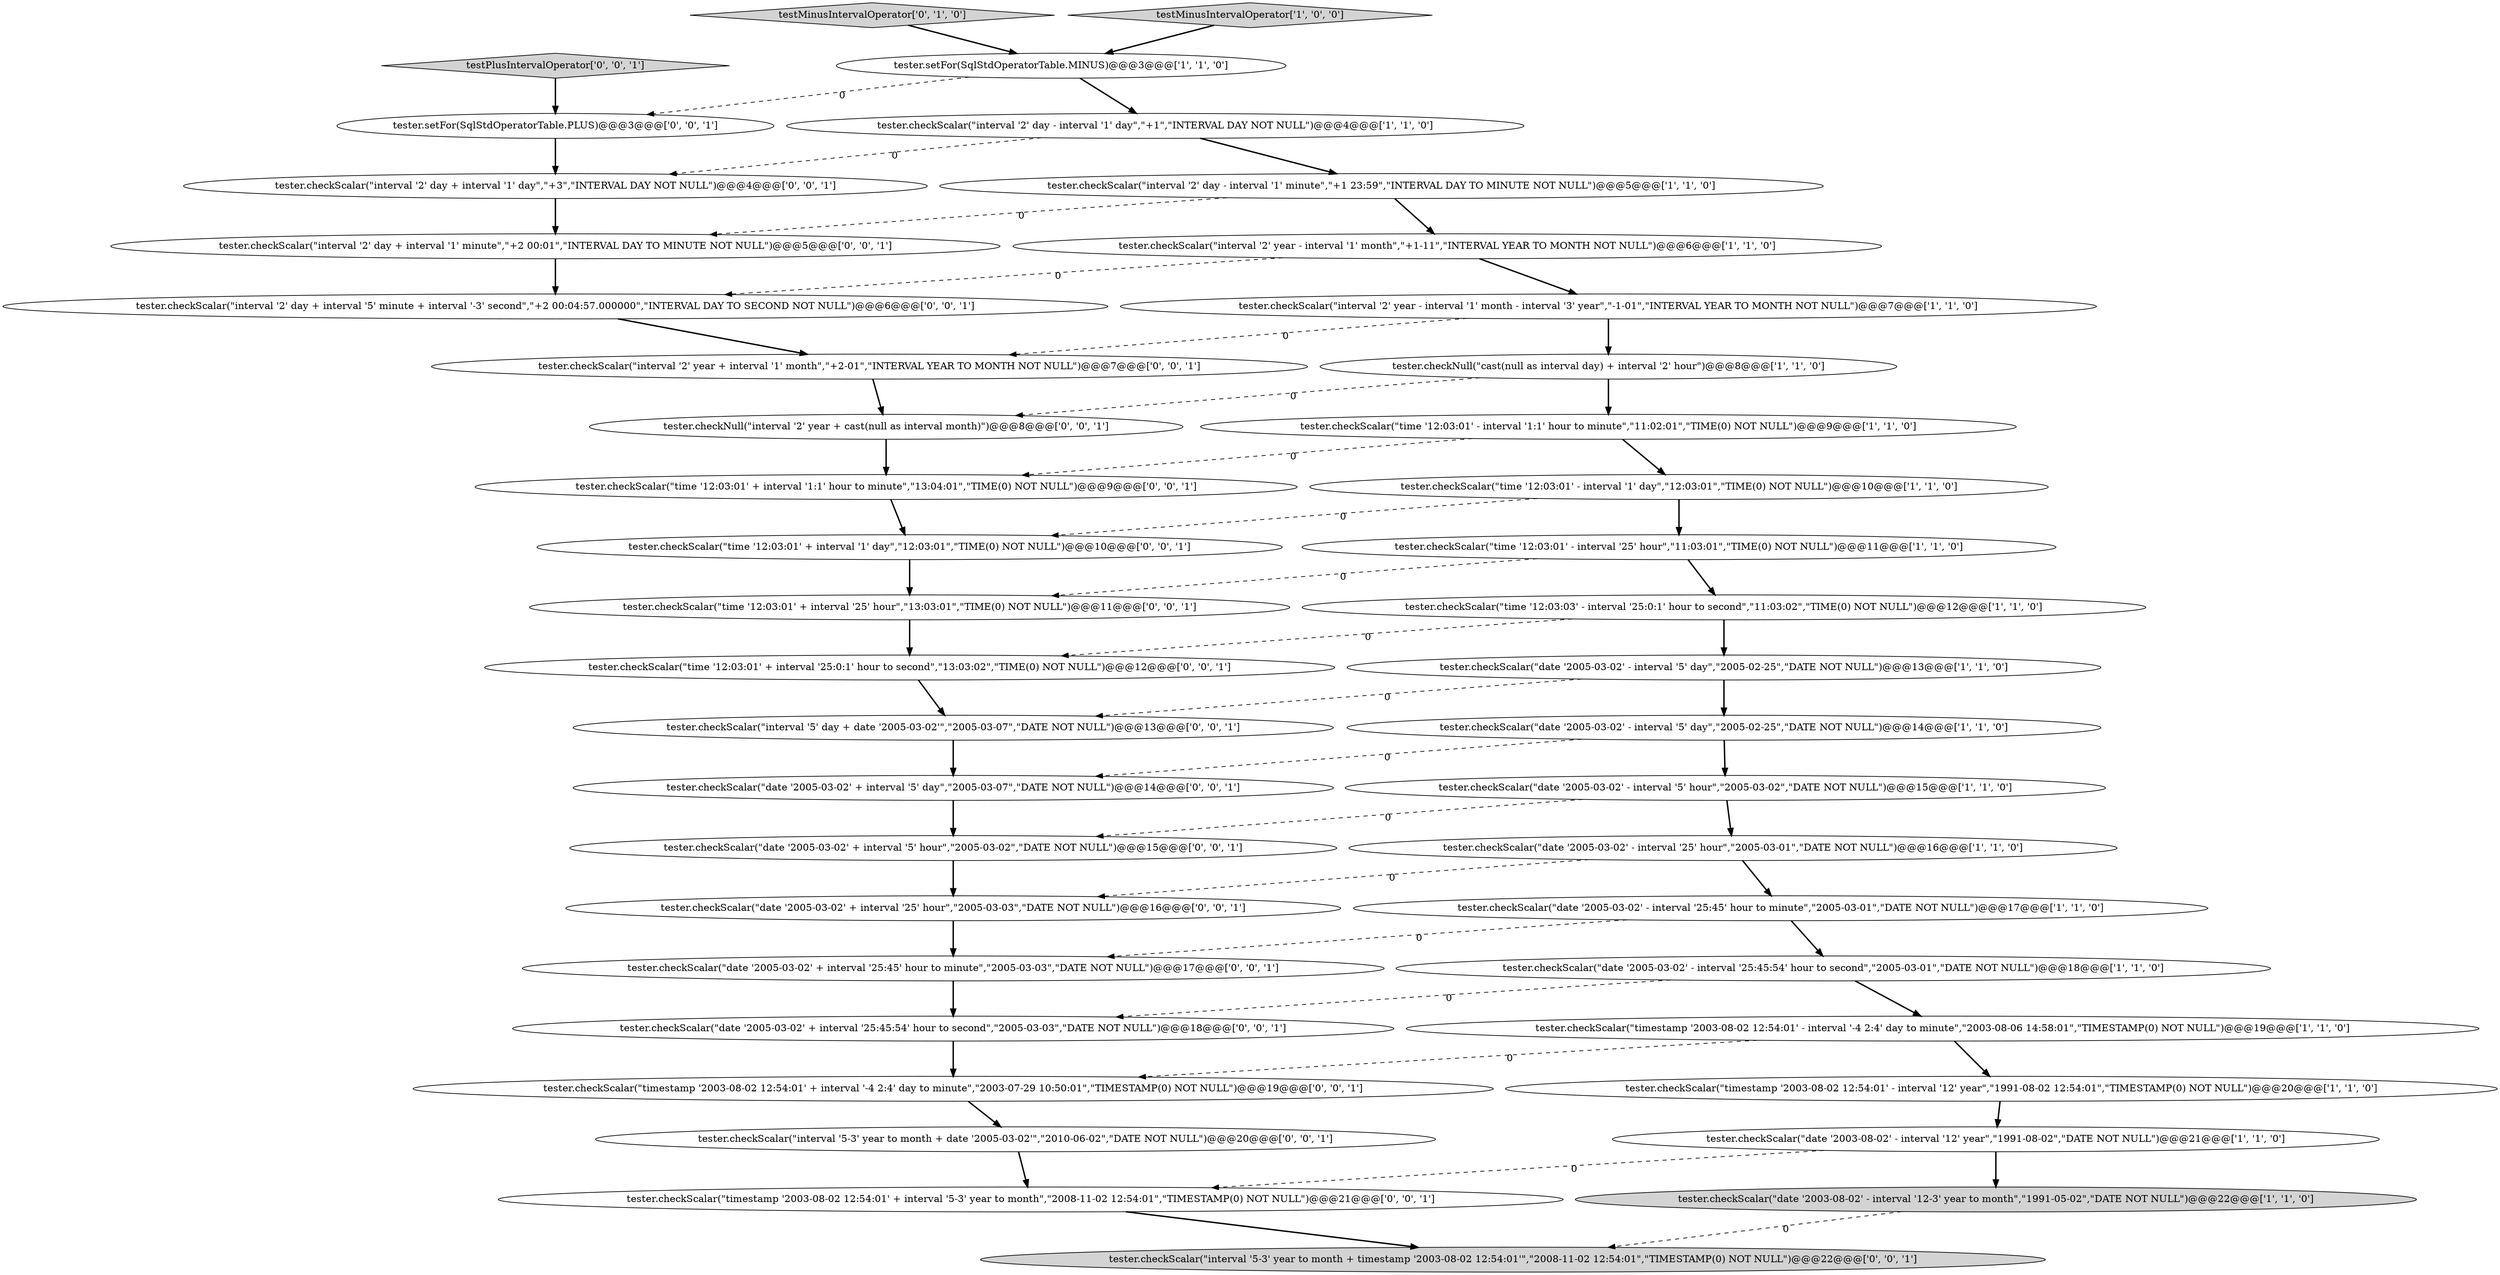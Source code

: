 digraph {
27 [style = filled, label = "tester.checkScalar(\"interval '2' day + interval '1' minute\",\"+2 00:01\",\"INTERVAL DAY TO MINUTE NOT NULL\")@@@5@@@['0', '0', '1']", fillcolor = white, shape = ellipse image = "AAA0AAABBB3BBB"];
28 [style = filled, label = "tester.checkScalar(\"date '2005-03-02' + interval '25' hour\",\"2005-03-03\",\"DATE NOT NULL\")@@@16@@@['0', '0', '1']", fillcolor = white, shape = ellipse image = "AAA0AAABBB3BBB"];
36 [style = filled, label = "tester.checkScalar(\"date '2005-03-02' + interval '5' day\",\"2005-03-07\",\"DATE NOT NULL\")@@@14@@@['0', '0', '1']", fillcolor = white, shape = ellipse image = "AAA0AAABBB3BBB"];
8 [style = filled, label = "tester.checkScalar(\"interval '2' day - interval '1' day\",\"+1\",\"INTERVAL DAY NOT NULL\")@@@4@@@['1', '1', '0']", fillcolor = white, shape = ellipse image = "AAA0AAABBB1BBB"];
4 [style = filled, label = "tester.checkScalar(\"date '2005-03-02' - interval '25:45:54' hour to second\",\"2005-03-01\",\"DATE NOT NULL\")@@@18@@@['1', '1', '0']", fillcolor = white, shape = ellipse image = "AAA0AAABBB1BBB"];
22 [style = filled, label = "tester.checkScalar(\"interval '2' day + interval '5' minute + interval '-3' second\",\"+2 00:04:57.000000\",\"INTERVAL DAY TO SECOND NOT NULL\")@@@6@@@['0', '0', '1']", fillcolor = white, shape = ellipse image = "AAA0AAABBB3BBB"];
37 [style = filled, label = "tester.checkNull(\"interval '2' year + cast(null as interval month)\")@@@8@@@['0', '0', '1']", fillcolor = white, shape = ellipse image = "AAA0AAABBB3BBB"];
30 [style = filled, label = "tester.checkScalar(\"interval '5-3' year to month + timestamp '2003-08-02 12:54:01'\",\"2008-11-02 12:54:01\",\"TIMESTAMP(0) NOT NULL\")@@@22@@@['0', '0', '1']", fillcolor = lightgray, shape = ellipse image = "AAA0AAABBB3BBB"];
25 [style = filled, label = "tester.checkScalar(\"interval '5-3' year to month + date '2005-03-02'\",\"2010-06-02\",\"DATE NOT NULL\")@@@20@@@['0', '0', '1']", fillcolor = white, shape = ellipse image = "AAA0AAABBB3BBB"];
26 [style = filled, label = "tester.checkScalar(\"date '2005-03-02' + interval '25:45:54' hour to second\",\"2005-03-03\",\"DATE NOT NULL\")@@@18@@@['0', '0', '1']", fillcolor = white, shape = ellipse image = "AAA0AAABBB3BBB"];
18 [style = filled, label = "tester.checkScalar(\"date '2003-08-02' - interval '12-3' year to month\",\"1991-05-02\",\"DATE NOT NULL\")@@@22@@@['1', '1', '0']", fillcolor = lightgray, shape = ellipse image = "AAA0AAABBB1BBB"];
1 [style = filled, label = "tester.checkScalar(\"timestamp '2003-08-02 12:54:01' - interval '-4 2:4' day to minute\",\"2003-08-06 14:58:01\",\"TIMESTAMP(0) NOT NULL\")@@@19@@@['1', '1', '0']", fillcolor = white, shape = ellipse image = "AAA0AAABBB1BBB"];
24 [style = filled, label = "tester.checkScalar(\"interval '5' day + date '2005-03-02'\",\"2005-03-07\",\"DATE NOT NULL\")@@@13@@@['0', '0', '1']", fillcolor = white, shape = ellipse image = "AAA0AAABBB3BBB"];
39 [style = filled, label = "tester.checkScalar(\"date '2005-03-02' + interval '25:45' hour to minute\",\"2005-03-03\",\"DATE NOT NULL\")@@@17@@@['0', '0', '1']", fillcolor = white, shape = ellipse image = "AAA0AAABBB3BBB"];
34 [style = filled, label = "tester.checkScalar(\"interval '2' day + interval '1' day\",\"+3\",\"INTERVAL DAY NOT NULL\")@@@4@@@['0', '0', '1']", fillcolor = white, shape = ellipse image = "AAA0AAABBB3BBB"];
0 [style = filled, label = "tester.checkScalar(\"time '12:03:01' - interval '1:1' hour to minute\",\"11:02:01\",\"TIME(0) NOT NULL\")@@@9@@@['1', '1', '0']", fillcolor = white, shape = ellipse image = "AAA0AAABBB1BBB"];
9 [style = filled, label = "tester.checkScalar(\"time '12:03:01' - interval '1' day\",\"12:03:01\",\"TIME(0) NOT NULL\")@@@10@@@['1', '1', '0']", fillcolor = white, shape = ellipse image = "AAA0AAABBB1BBB"];
13 [style = filled, label = "tester.checkScalar(\"time '12:03:03' - interval '25:0:1' hour to second\",\"11:03:02\",\"TIME(0) NOT NULL\")@@@12@@@['1', '1', '0']", fillcolor = white, shape = ellipse image = "AAA0AAABBB1BBB"];
33 [style = filled, label = "tester.checkScalar(\"date '2005-03-02' + interval '5' hour\",\"2005-03-02\",\"DATE NOT NULL\")@@@15@@@['0', '0', '1']", fillcolor = white, shape = ellipse image = "AAA0AAABBB3BBB"];
29 [style = filled, label = "tester.setFor(SqlStdOperatorTable.PLUS)@@@3@@@['0', '0', '1']", fillcolor = white, shape = ellipse image = "AAA0AAABBB3BBB"];
20 [style = filled, label = "tester.checkScalar(\"date '2003-08-02' - interval '12' year\",\"1991-08-02\",\"DATE NOT NULL\")@@@21@@@['1', '1', '0']", fillcolor = white, shape = ellipse image = "AAA0AAABBB1BBB"];
31 [style = filled, label = "tester.checkScalar(\"time '12:03:01' + interval '25:0:1' hour to second\",\"13:03:02\",\"TIME(0) NOT NULL\")@@@12@@@['0', '0', '1']", fillcolor = white, shape = ellipse image = "AAA0AAABBB3BBB"];
11 [style = filled, label = "tester.checkScalar(\"interval '2' year - interval '1' month\",\"+1-11\",\"INTERVAL YEAR TO MONTH NOT NULL\")@@@6@@@['1', '1', '0']", fillcolor = white, shape = ellipse image = "AAA0AAABBB1BBB"];
7 [style = filled, label = "tester.checkScalar(\"timestamp '2003-08-02 12:54:01' - interval '12' year\",\"1991-08-02 12:54:01\",\"TIMESTAMP(0) NOT NULL\")@@@20@@@['1', '1', '0']", fillcolor = white, shape = ellipse image = "AAA0AAABBB1BBB"];
14 [style = filled, label = "tester.checkScalar(\"date '2005-03-02' - interval '25:45' hour to minute\",\"2005-03-01\",\"DATE NOT NULL\")@@@17@@@['1', '1', '0']", fillcolor = white, shape = ellipse image = "AAA0AAABBB1BBB"];
17 [style = filled, label = "tester.checkNull(\"cast(null as interval day) + interval '2' hour\")@@@8@@@['1', '1', '0']", fillcolor = white, shape = ellipse image = "AAA0AAABBB1BBB"];
3 [style = filled, label = "tester.checkScalar(\"date '2005-03-02' - interval '5' day\",\"2005-02-25\",\"DATE NOT NULL\")@@@13@@@['1', '1', '0']", fillcolor = white, shape = ellipse image = "AAA0AAABBB1BBB"];
38 [style = filled, label = "testPlusIntervalOperator['0', '0', '1']", fillcolor = lightgray, shape = diamond image = "AAA0AAABBB3BBB"];
15 [style = filled, label = "tester.checkScalar(\"interval '2' year - interval '1' month - interval '3' year\",\"-1-01\",\"INTERVAL YEAR TO MONTH NOT NULL\")@@@7@@@['1', '1', '0']", fillcolor = white, shape = ellipse image = "AAA0AAABBB1BBB"];
10 [style = filled, label = "tester.checkScalar(\"interval '2' day - interval '1' minute\",\"+1 23:59\",\"INTERVAL DAY TO MINUTE NOT NULL\")@@@5@@@['1', '1', '0']", fillcolor = white, shape = ellipse image = "AAA0AAABBB1BBB"];
41 [style = filled, label = "tester.checkScalar(\"time '12:03:01' + interval '1:1' hour to minute\",\"13:04:01\",\"TIME(0) NOT NULL\")@@@9@@@['0', '0', '1']", fillcolor = white, shape = ellipse image = "AAA0AAABBB3BBB"];
40 [style = filled, label = "tester.checkScalar(\"timestamp '2003-08-02 12:54:01' + interval '5-3' year to month\",\"2008-11-02 12:54:01\",\"TIMESTAMP(0) NOT NULL\")@@@21@@@['0', '0', '1']", fillcolor = white, shape = ellipse image = "AAA0AAABBB3BBB"];
35 [style = filled, label = "tester.checkScalar(\"time '12:03:01' + interval '25' hour\",\"13:03:01\",\"TIME(0) NOT NULL\")@@@11@@@['0', '0', '1']", fillcolor = white, shape = ellipse image = "AAA0AAABBB3BBB"];
32 [style = filled, label = "tester.checkScalar(\"interval '2' year + interval '1' month\",\"+2-01\",\"INTERVAL YEAR TO MONTH NOT NULL\")@@@7@@@['0', '0', '1']", fillcolor = white, shape = ellipse image = "AAA0AAABBB3BBB"];
42 [style = filled, label = "tester.checkScalar(\"timestamp '2003-08-02 12:54:01' + interval '-4 2:4' day to minute\",\"2003-07-29 10:50:01\",\"TIMESTAMP(0) NOT NULL\")@@@19@@@['0', '0', '1']", fillcolor = white, shape = ellipse image = "AAA0AAABBB3BBB"];
12 [style = filled, label = "tester.checkScalar(\"time '12:03:01' - interval '25' hour\",\"11:03:01\",\"TIME(0) NOT NULL\")@@@11@@@['1', '1', '0']", fillcolor = white, shape = ellipse image = "AAA0AAABBB1BBB"];
23 [style = filled, label = "tester.checkScalar(\"time '12:03:01' + interval '1' day\",\"12:03:01\",\"TIME(0) NOT NULL\")@@@10@@@['0', '0', '1']", fillcolor = white, shape = ellipse image = "AAA0AAABBB3BBB"];
19 [style = filled, label = "tester.checkScalar(\"date '2005-03-02' - interval '5' day\",\"2005-02-25\",\"DATE NOT NULL\")@@@14@@@['1', '1', '0']", fillcolor = white, shape = ellipse image = "AAA0AAABBB1BBB"];
5 [style = filled, label = "tester.checkScalar(\"date '2005-03-02' - interval '25' hour\",\"2005-03-01\",\"DATE NOT NULL\")@@@16@@@['1', '1', '0']", fillcolor = white, shape = ellipse image = "AAA0AAABBB1BBB"];
6 [style = filled, label = "tester.checkScalar(\"date '2005-03-02' - interval '5' hour\",\"2005-03-02\",\"DATE NOT NULL\")@@@15@@@['1', '1', '0']", fillcolor = white, shape = ellipse image = "AAA0AAABBB1BBB"];
16 [style = filled, label = "tester.setFor(SqlStdOperatorTable.MINUS)@@@3@@@['1', '1', '0']", fillcolor = white, shape = ellipse image = "AAA0AAABBB1BBB"];
21 [style = filled, label = "testMinusIntervalOperator['0', '1', '0']", fillcolor = lightgray, shape = diamond image = "AAA0AAABBB2BBB"];
2 [style = filled, label = "testMinusIntervalOperator['1', '0', '0']", fillcolor = lightgray, shape = diamond image = "AAA0AAABBB1BBB"];
1->42 [style = dashed, label="0"];
35->31 [style = bold, label=""];
8->10 [style = bold, label=""];
0->9 [style = bold, label=""];
26->42 [style = bold, label=""];
32->37 [style = bold, label=""];
12->35 [style = dashed, label="0"];
16->8 [style = bold, label=""];
20->40 [style = dashed, label="0"];
18->30 [style = dashed, label="0"];
42->25 [style = bold, label=""];
28->39 [style = bold, label=""];
31->24 [style = bold, label=""];
37->41 [style = bold, label=""];
33->28 [style = bold, label=""];
38->29 [style = bold, label=""];
3->24 [style = dashed, label="0"];
11->22 [style = dashed, label="0"];
14->39 [style = dashed, label="0"];
8->34 [style = dashed, label="0"];
15->32 [style = dashed, label="0"];
22->32 [style = bold, label=""];
4->26 [style = dashed, label="0"];
7->20 [style = bold, label=""];
5->14 [style = bold, label=""];
29->34 [style = bold, label=""];
10->27 [style = dashed, label="0"];
19->6 [style = bold, label=""];
36->33 [style = bold, label=""];
27->22 [style = bold, label=""];
1->7 [style = bold, label=""];
9->23 [style = dashed, label="0"];
39->26 [style = bold, label=""];
6->33 [style = dashed, label="0"];
11->15 [style = bold, label=""];
23->35 [style = bold, label=""];
20->18 [style = bold, label=""];
12->13 [style = bold, label=""];
24->36 [style = bold, label=""];
6->5 [style = bold, label=""];
15->17 [style = bold, label=""];
17->0 [style = bold, label=""];
0->41 [style = dashed, label="0"];
5->28 [style = dashed, label="0"];
13->3 [style = bold, label=""];
3->19 [style = bold, label=""];
13->31 [style = dashed, label="0"];
19->36 [style = dashed, label="0"];
21->16 [style = bold, label=""];
16->29 [style = dashed, label="0"];
40->30 [style = bold, label=""];
4->1 [style = bold, label=""];
9->12 [style = bold, label=""];
17->37 [style = dashed, label="0"];
34->27 [style = bold, label=""];
41->23 [style = bold, label=""];
25->40 [style = bold, label=""];
14->4 [style = bold, label=""];
10->11 [style = bold, label=""];
2->16 [style = bold, label=""];
}
